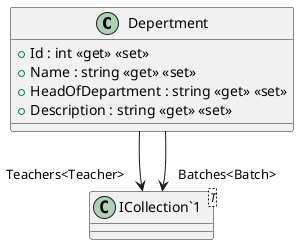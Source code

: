 @startuml
class Depertment {
    + Id : int <<get>> <<set>>
    + Name : string <<get>> <<set>>
    + HeadOfDepartment : string <<get>> <<set>>
    + Description : string <<get>> <<set>>
}
class "ICollection`1"<T> {
}
Depertment --> "Teachers<Teacher>" "ICollection`1"
Depertment --> "Batches<Batch>" "ICollection`1"
@enduml
